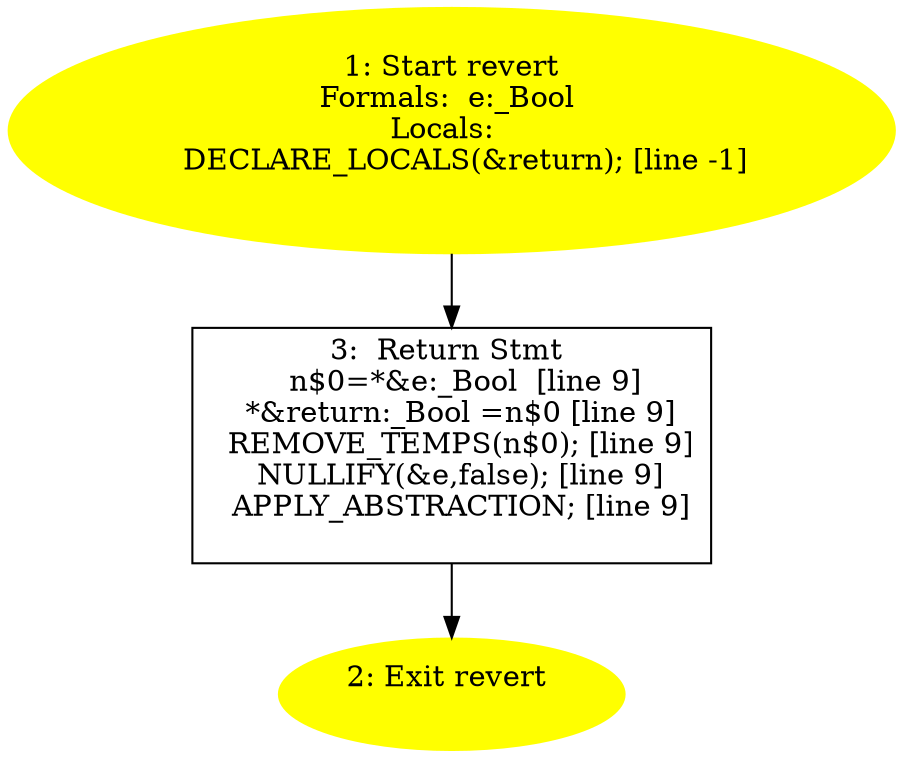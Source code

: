 digraph iCFG {
3 [label="3:  Return Stmt \n   n$0=*&e:_Bool  [line 9]\n  *&return:_Bool =n$0 [line 9]\n  REMOVE_TEMPS(n$0); [line 9]\n  NULLIFY(&e,false); [line 9]\n  APPLY_ABSTRACTION; [line 9]\n " shape="box"]
	

	 3 -> 2 ;
2 [label="2: Exit revert \n  " color=yellow style=filled]
	

1 [label="1: Start revert\nFormals:  e:_Bool \nLocals:  \n   DECLARE_LOCALS(&return); [line -1]\n " color=yellow style=filled]
	

	 1 -> 3 ;
}
